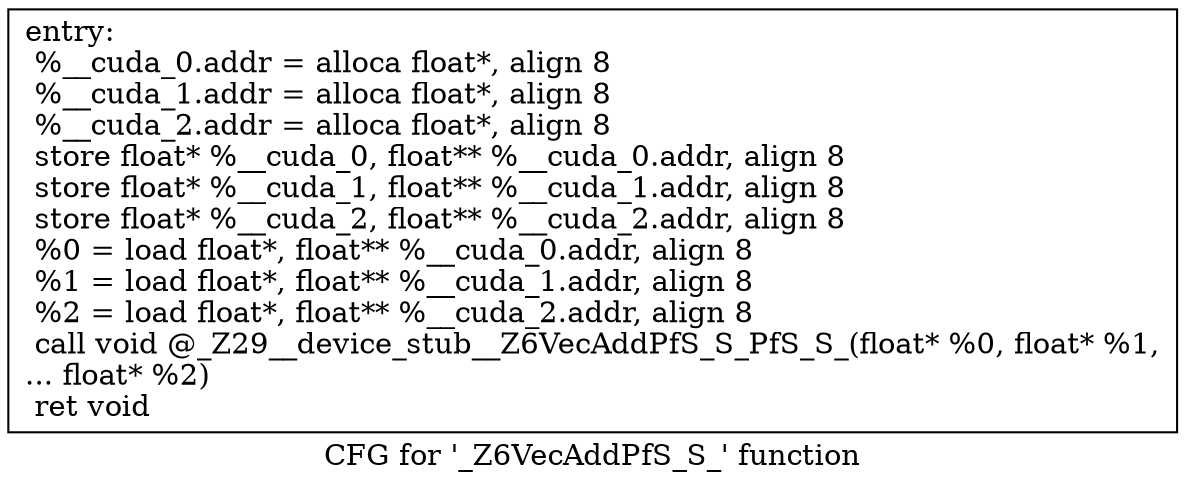 digraph "CFG for '_Z6VecAddPfS_S_' function" {
	label="CFG for '_Z6VecAddPfS_S_' function";

	Node0x55f8461a61b0 [shape=record,label="{entry:\l  %__cuda_0.addr = alloca float*, align 8\l  %__cuda_1.addr = alloca float*, align 8\l  %__cuda_2.addr = alloca float*, align 8\l  store float* %__cuda_0, float** %__cuda_0.addr, align 8\l  store float* %__cuda_1, float** %__cuda_1.addr, align 8\l  store float* %__cuda_2, float** %__cuda_2.addr, align 8\l  %0 = load float*, float** %__cuda_0.addr, align 8\l  %1 = load float*, float** %__cuda_1.addr, align 8\l  %2 = load float*, float** %__cuda_2.addr, align 8\l  call void @_Z29__device_stub__Z6VecAddPfS_S_PfS_S_(float* %0, float* %1,\l... float* %2)\l  ret void\l}"];
}
